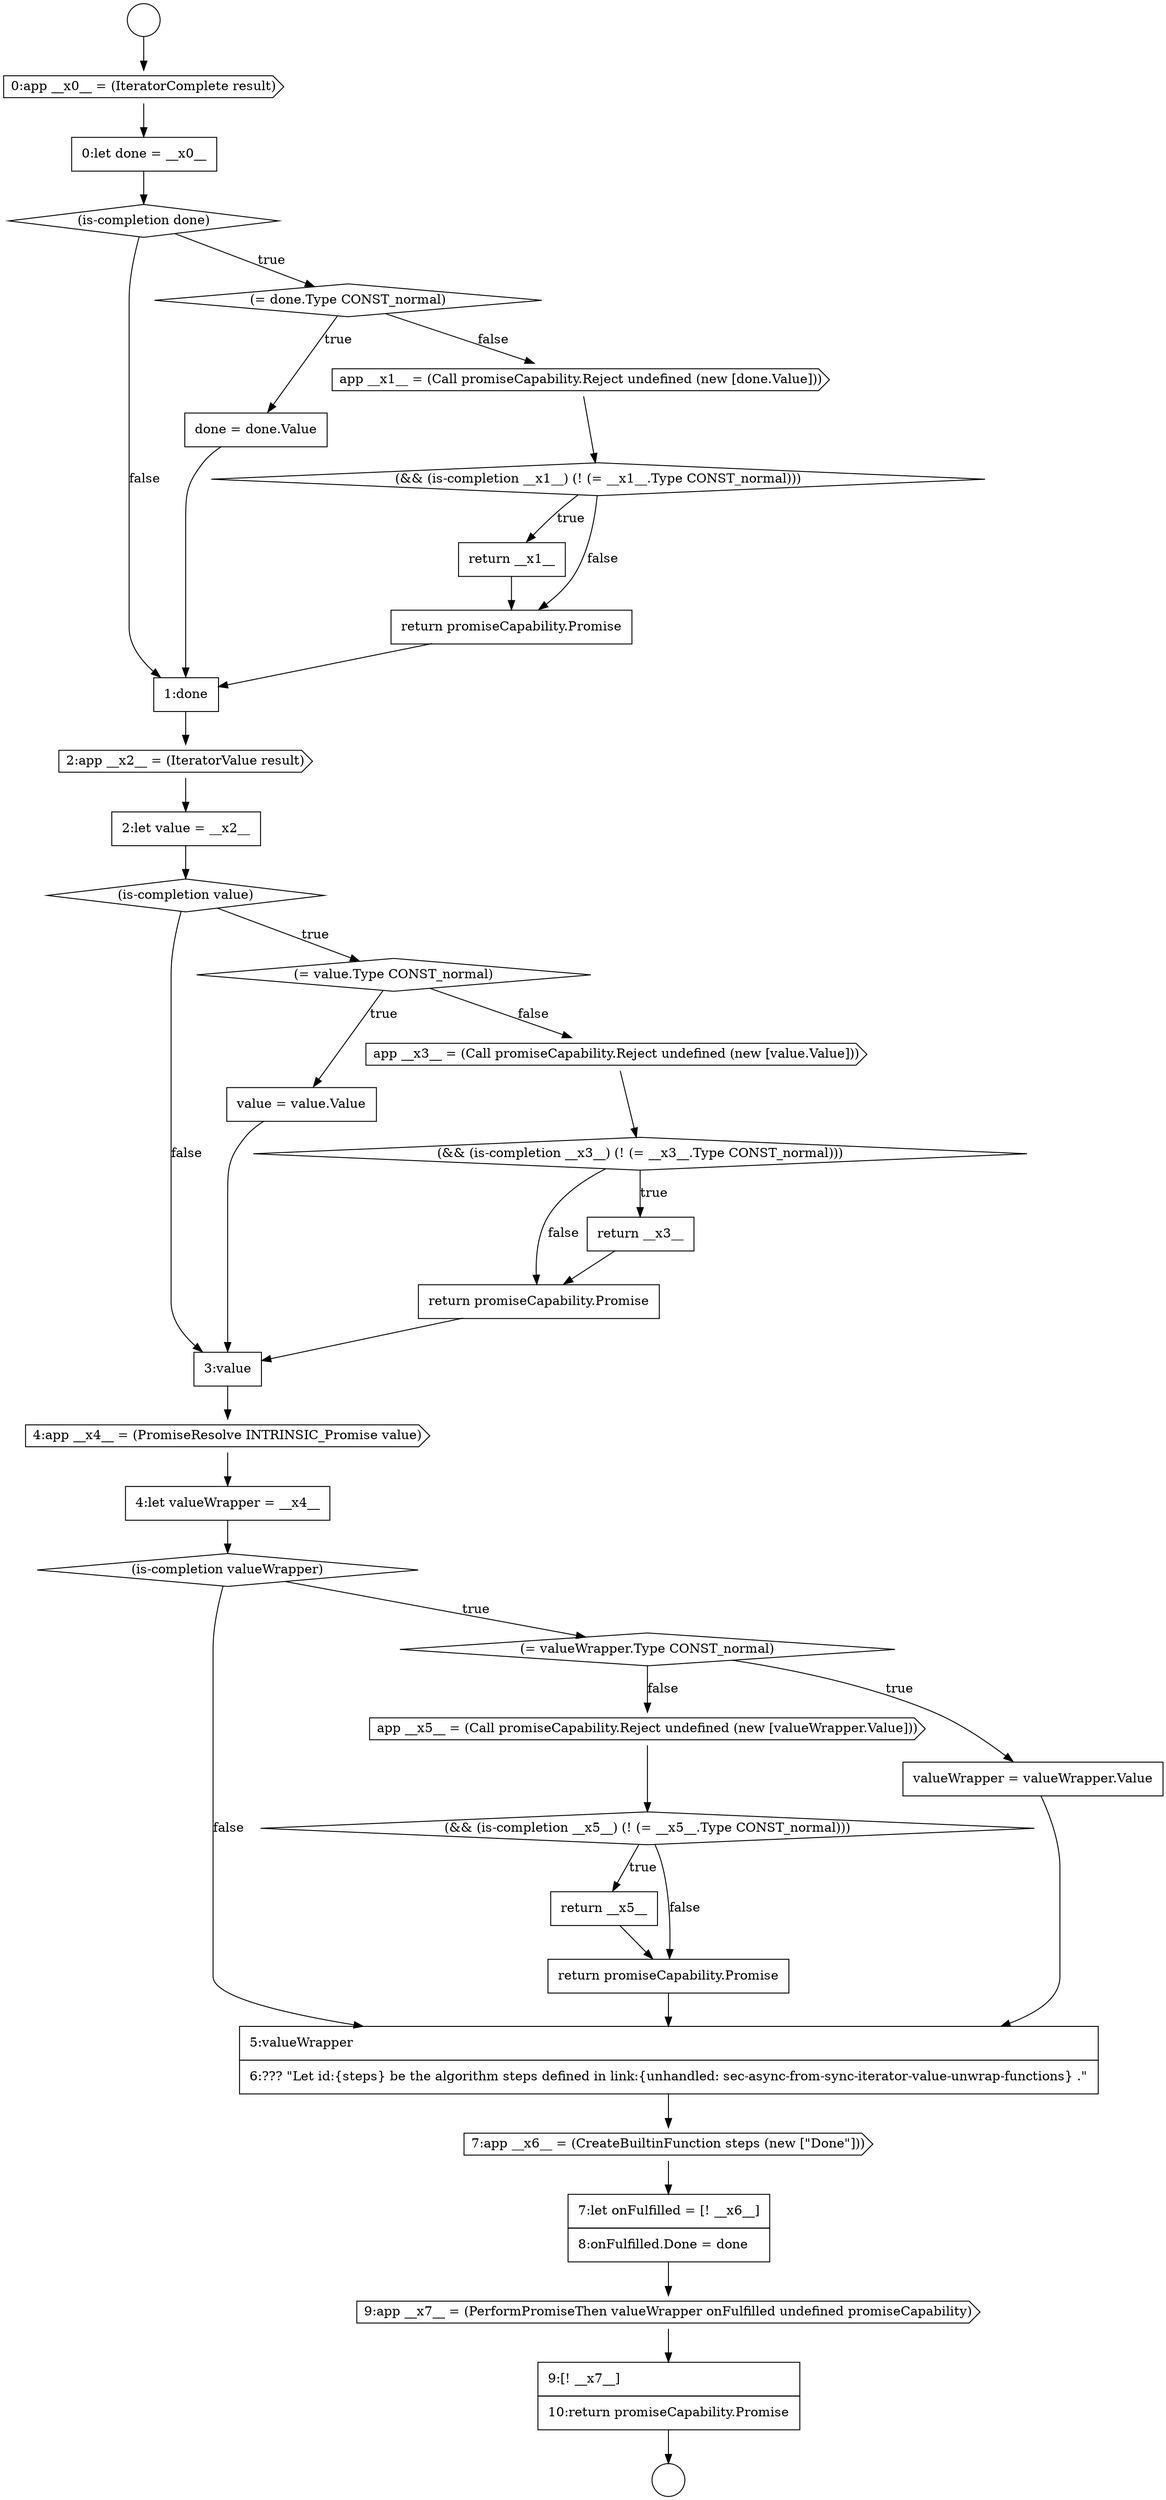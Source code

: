 digraph {
  node18514 [shape=none, margin=0, label=<<font color="black">
    <table border="0" cellborder="1" cellspacing="0" cellpadding="10">
      <tr><td align="left">done = done.Value</td></tr>
    </table>
  </font>> color="black" fillcolor="white" style=filled]
  node18531 [shape=none, margin=0, label=<<font color="black">
    <table border="0" cellborder="1" cellspacing="0" cellpadding="10">
      <tr><td align="left">4:let valueWrapper = __x4__</td></tr>
    </table>
  </font>> color="black" fillcolor="white" style=filled]
  node18539 [shape=none, margin=0, label=<<font color="black">
    <table border="0" cellborder="1" cellspacing="0" cellpadding="10">
      <tr><td align="left">5:valueWrapper</td></tr>
      <tr><td align="left">6:??? &quot;Let id:{steps} be the algorithm steps defined in link:{unhandled: sec-async-from-sync-iterator-value-unwrap-functions} .&quot;</td></tr>
    </table>
  </font>> color="black" fillcolor="white" style=filled]
  node18529 [shape=none, margin=0, label=<<font color="black">
    <table border="0" cellborder="1" cellspacing="0" cellpadding="10">
      <tr><td align="left">3:value</td></tr>
    </table>
  </font>> color="black" fillcolor="white" style=filled]
  node18519 [shape=none, margin=0, label=<<font color="black">
    <table border="0" cellborder="1" cellspacing="0" cellpadding="10">
      <tr><td align="left">1:done</td></tr>
    </table>
  </font>> color="black" fillcolor="white" style=filled]
  node18516 [shape=diamond, label=<<font color="black">(&amp;&amp; (is-completion __x1__) (! (= __x1__.Type CONST_normal)))</font>> color="black" fillcolor="white" style=filled]
  node18509 [shape=circle label=" " color="black" fillcolor="white" style=filled]
  node18533 [shape=diamond, label=<<font color="black">(= valueWrapper.Type CONST_normal)</font>> color="black" fillcolor="white" style=filled]
  node18517 [shape=none, margin=0, label=<<font color="black">
    <table border="0" cellborder="1" cellspacing="0" cellpadding="10">
      <tr><td align="left">return __x1__</td></tr>
    </table>
  </font>> color="black" fillcolor="white" style=filled]
  node18536 [shape=diamond, label=<<font color="black">(&amp;&amp; (is-completion __x5__) (! (= __x5__.Type CONST_normal)))</font>> color="black" fillcolor="white" style=filled]
  node18511 [shape=none, margin=0, label=<<font color="black">
    <table border="0" cellborder="1" cellspacing="0" cellpadding="10">
      <tr><td align="left">0:let done = __x0__</td></tr>
    </table>
  </font>> color="black" fillcolor="white" style=filled]
  node18528 [shape=none, margin=0, label=<<font color="black">
    <table border="0" cellborder="1" cellspacing="0" cellpadding="10">
      <tr><td align="left">return promiseCapability.Promise</td></tr>
    </table>
  </font>> color="black" fillcolor="white" style=filled]
  node18543 [shape=none, margin=0, label=<<font color="black">
    <table border="0" cellborder="1" cellspacing="0" cellpadding="10">
      <tr><td align="left">9:[! __x7__]</td></tr>
      <tr><td align="left">10:return promiseCapability.Promise</td></tr>
    </table>
  </font>> color="black" fillcolor="white" style=filled]
  node18524 [shape=none, margin=0, label=<<font color="black">
    <table border="0" cellborder="1" cellspacing="0" cellpadding="10">
      <tr><td align="left">value = value.Value</td></tr>
    </table>
  </font>> color="black" fillcolor="white" style=filled]
  node18520 [shape=cds, label=<<font color="black">2:app __x2__ = (IteratorValue result)</font>> color="black" fillcolor="white" style=filled]
  node18513 [shape=diamond, label=<<font color="black">(= done.Type CONST_normal)</font>> color="black" fillcolor="white" style=filled]
  node18535 [shape=cds, label=<<font color="black">app __x5__ = (Call promiseCapability.Reject undefined (new [valueWrapper.Value]))</font>> color="black" fillcolor="white" style=filled]
  node18530 [shape=cds, label=<<font color="black">4:app __x4__ = (PromiseResolve INTRINSIC_Promise value)</font>> color="black" fillcolor="white" style=filled]
  node18512 [shape=diamond, label=<<font color="black">(is-completion done)</font>> color="black" fillcolor="white" style=filled]
  node18540 [shape=cds, label=<<font color="black">7:app __x6__ = (CreateBuiltinFunction steps (new [&quot;Done&quot;]))</font>> color="black" fillcolor="white" style=filled]
  node18521 [shape=none, margin=0, label=<<font color="black">
    <table border="0" cellborder="1" cellspacing="0" cellpadding="10">
      <tr><td align="left">2:let value = __x2__</td></tr>
    </table>
  </font>> color="black" fillcolor="white" style=filled]
  node18508 [shape=circle label=" " color="black" fillcolor="white" style=filled]
  node18525 [shape=cds, label=<<font color="black">app __x3__ = (Call promiseCapability.Reject undefined (new [value.Value]))</font>> color="black" fillcolor="white" style=filled]
  node18522 [shape=diamond, label=<<font color="black">(is-completion value)</font>> color="black" fillcolor="white" style=filled]
  node18541 [shape=none, margin=0, label=<<font color="black">
    <table border="0" cellborder="1" cellspacing="0" cellpadding="10">
      <tr><td align="left">7:let onFulfilled = [! __x6__]</td></tr>
      <tr><td align="left">8:onFulfilled.Done = done</td></tr>
    </table>
  </font>> color="black" fillcolor="white" style=filled]
  node18537 [shape=none, margin=0, label=<<font color="black">
    <table border="0" cellborder="1" cellspacing="0" cellpadding="10">
      <tr><td align="left">return __x5__</td></tr>
    </table>
  </font>> color="black" fillcolor="white" style=filled]
  node18526 [shape=diamond, label=<<font color="black">(&amp;&amp; (is-completion __x3__) (! (= __x3__.Type CONST_normal)))</font>> color="black" fillcolor="white" style=filled]
  node18518 [shape=none, margin=0, label=<<font color="black">
    <table border="0" cellborder="1" cellspacing="0" cellpadding="10">
      <tr><td align="left">return promiseCapability.Promise</td></tr>
    </table>
  </font>> color="black" fillcolor="white" style=filled]
  node18515 [shape=cds, label=<<font color="black">app __x1__ = (Call promiseCapability.Reject undefined (new [done.Value]))</font>> color="black" fillcolor="white" style=filled]
  node18532 [shape=diamond, label=<<font color="black">(is-completion valueWrapper)</font>> color="black" fillcolor="white" style=filled]
  node18542 [shape=cds, label=<<font color="black">9:app __x7__ = (PerformPromiseThen valueWrapper onFulfilled undefined promiseCapability)</font>> color="black" fillcolor="white" style=filled]
  node18527 [shape=none, margin=0, label=<<font color="black">
    <table border="0" cellborder="1" cellspacing="0" cellpadding="10">
      <tr><td align="left">return __x3__</td></tr>
    </table>
  </font>> color="black" fillcolor="white" style=filled]
  node18538 [shape=none, margin=0, label=<<font color="black">
    <table border="0" cellborder="1" cellspacing="0" cellpadding="10">
      <tr><td align="left">return promiseCapability.Promise</td></tr>
    </table>
  </font>> color="black" fillcolor="white" style=filled]
  node18510 [shape=cds, label=<<font color="black">0:app __x0__ = (IteratorComplete result)</font>> color="black" fillcolor="white" style=filled]
  node18534 [shape=none, margin=0, label=<<font color="black">
    <table border="0" cellborder="1" cellspacing="0" cellpadding="10">
      <tr><td align="left">valueWrapper = valueWrapper.Value</td></tr>
    </table>
  </font>> color="black" fillcolor="white" style=filled]
  node18523 [shape=diamond, label=<<font color="black">(= value.Type CONST_normal)</font>> color="black" fillcolor="white" style=filled]
  node18536 -> node18537 [label=<<font color="black">true</font>> color="black"]
  node18536 -> node18538 [label=<<font color="black">false</font>> color="black"]
  node18516 -> node18517 [label=<<font color="black">true</font>> color="black"]
  node18516 -> node18518 [label=<<font color="black">false</font>> color="black"]
  node18535 -> node18536 [ color="black"]
  node18537 -> node18538 [ color="black"]
  node18538 -> node18539 [ color="black"]
  node18515 -> node18516 [ color="black"]
  node18524 -> node18529 [ color="black"]
  node18519 -> node18520 [ color="black"]
  node18534 -> node18539 [ color="black"]
  node18518 -> node18519 [ color="black"]
  node18508 -> node18510 [ color="black"]
  node18533 -> node18534 [label=<<font color="black">true</font>> color="black"]
  node18533 -> node18535 [label=<<font color="black">false</font>> color="black"]
  node18520 -> node18521 [ color="black"]
  node18522 -> node18523 [label=<<font color="black">true</font>> color="black"]
  node18522 -> node18529 [label=<<font color="black">false</font>> color="black"]
  node18510 -> node18511 [ color="black"]
  node18514 -> node18519 [ color="black"]
  node18525 -> node18526 [ color="black"]
  node18511 -> node18512 [ color="black"]
  node18540 -> node18541 [ color="black"]
  node18521 -> node18522 [ color="black"]
  node18529 -> node18530 [ color="black"]
  node18528 -> node18529 [ color="black"]
  node18512 -> node18513 [label=<<font color="black">true</font>> color="black"]
  node18512 -> node18519 [label=<<font color="black">false</font>> color="black"]
  node18513 -> node18514 [label=<<font color="black">true</font>> color="black"]
  node18513 -> node18515 [label=<<font color="black">false</font>> color="black"]
  node18523 -> node18524 [label=<<font color="black">true</font>> color="black"]
  node18523 -> node18525 [label=<<font color="black">false</font>> color="black"]
  node18527 -> node18528 [ color="black"]
  node18530 -> node18531 [ color="black"]
  node18526 -> node18527 [label=<<font color="black">true</font>> color="black"]
  node18526 -> node18528 [label=<<font color="black">false</font>> color="black"]
  node18517 -> node18518 [ color="black"]
  node18542 -> node18543 [ color="black"]
  node18532 -> node18533 [label=<<font color="black">true</font>> color="black"]
  node18532 -> node18539 [label=<<font color="black">false</font>> color="black"]
  node18541 -> node18542 [ color="black"]
  node18543 -> node18509 [ color="black"]
  node18531 -> node18532 [ color="black"]
  node18539 -> node18540 [ color="black"]
}
